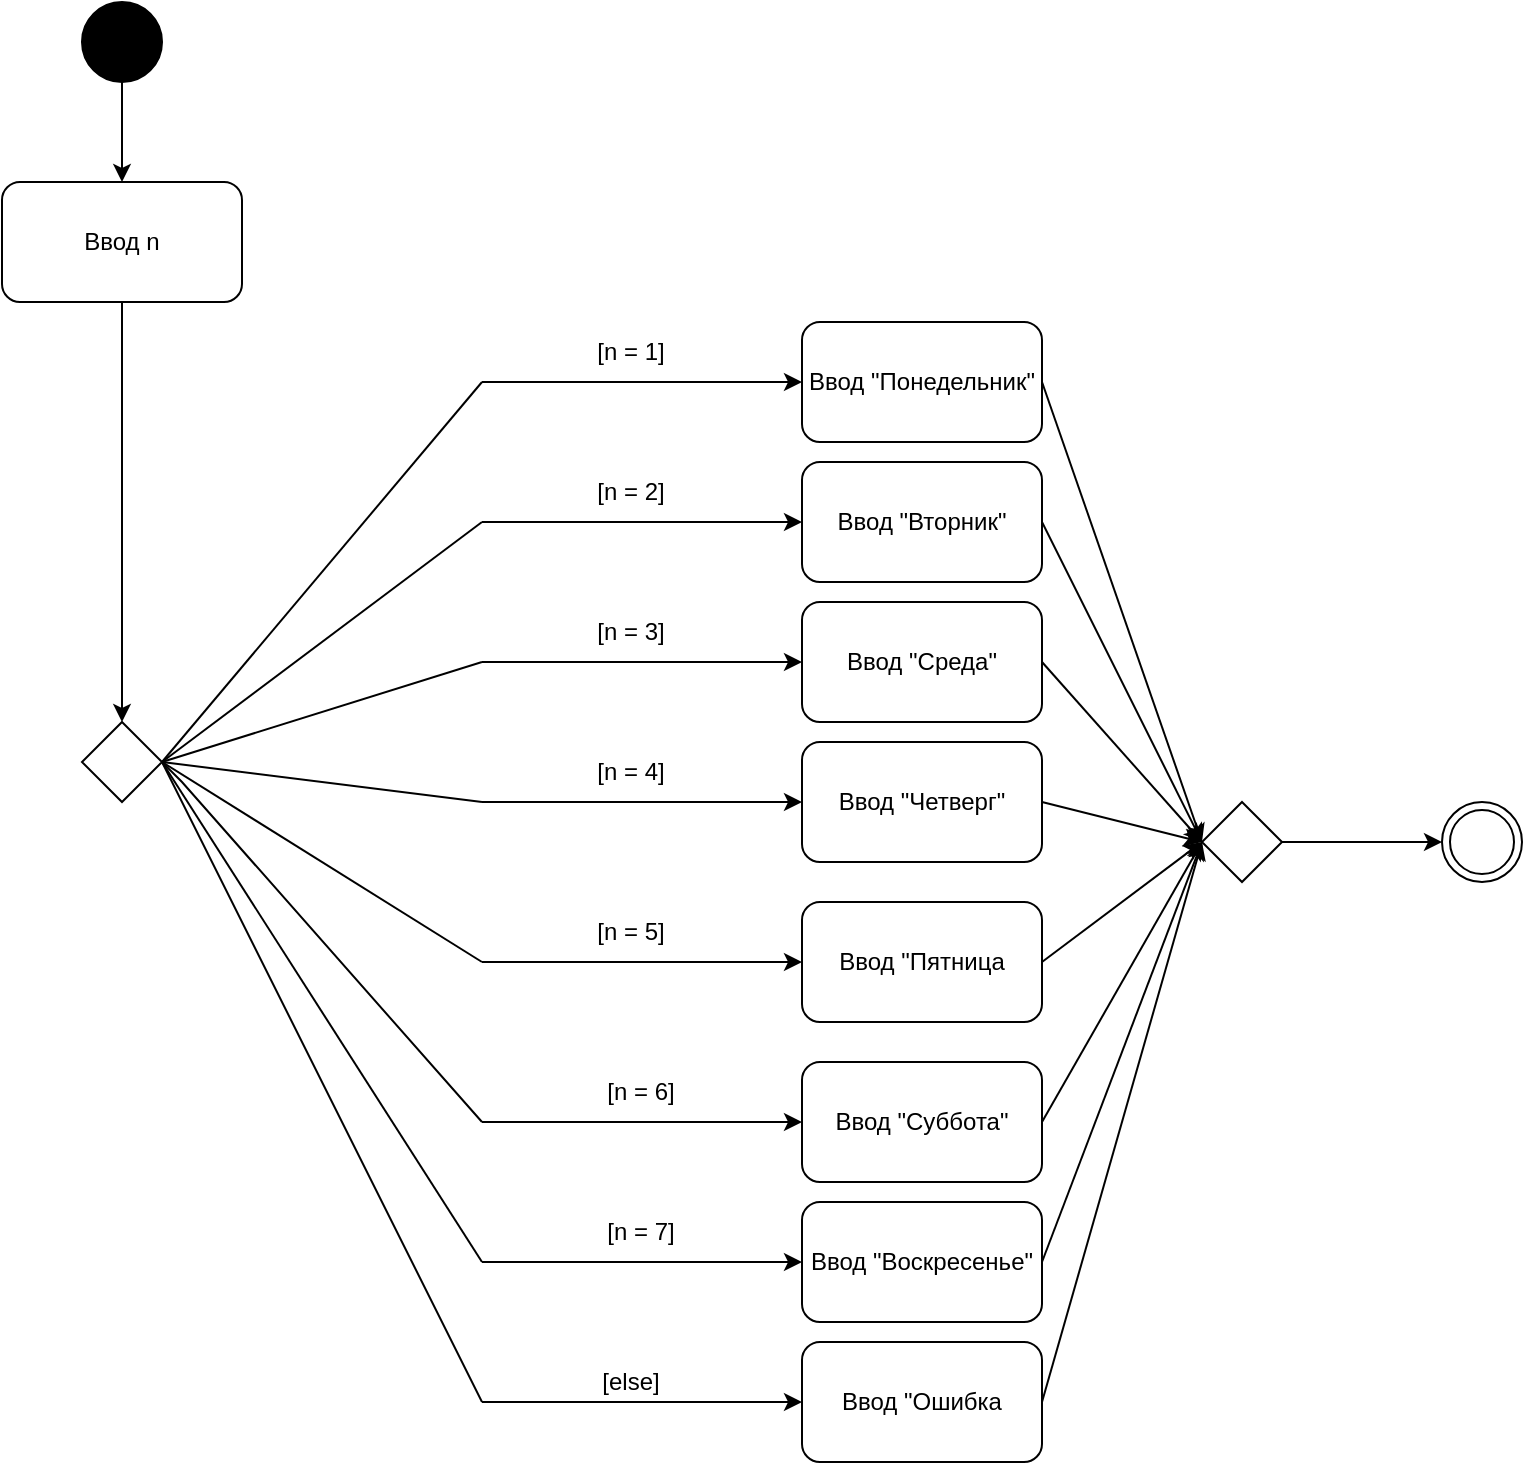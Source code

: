 <mxfile version="20.6.0" type="github">
  <diagram id="C5RBs43oDa-KdzZeNtuy" name="Page-1">
    <mxGraphModel dx="1382" dy="795" grid="1" gridSize="10" guides="1" tooltips="1" connect="1" arrows="1" fold="1" page="1" pageScale="1" pageWidth="827" pageHeight="1169" math="0" shadow="0">
      <root>
        <mxCell id="WIyWlLk6GJQsqaUBKTNV-0" />
        <mxCell id="WIyWlLk6GJQsqaUBKTNV-1" parent="WIyWlLk6GJQsqaUBKTNV-0" />
        <mxCell id="QHLOAkWWS0RoTH0Q9TjD-0" value="" style="ellipse;whiteSpace=wrap;html=1;aspect=fixed;fillColor=#000000;" parent="WIyWlLk6GJQsqaUBKTNV-1" vertex="1">
          <mxGeometry x="160" y="40" width="40" height="40" as="geometry" />
        </mxCell>
        <mxCell id="QHLOAkWWS0RoTH0Q9TjD-1" value="Ввод n" style="rounded=1;whiteSpace=wrap;html=1;fillColor=none;" parent="WIyWlLk6GJQsqaUBKTNV-1" vertex="1">
          <mxGeometry x="120" y="130" width="120" height="60" as="geometry" />
        </mxCell>
        <mxCell id="QHLOAkWWS0RoTH0Q9TjD-2" value="" style="rhombus;whiteSpace=wrap;html=1;fillColor=none;" parent="WIyWlLk6GJQsqaUBKTNV-1" vertex="1">
          <mxGeometry x="160" y="400" width="40" height="40" as="geometry" />
        </mxCell>
        <mxCell id="QHLOAkWWS0RoTH0Q9TjD-3" value="Ввод &quot;Понедельник&quot;" style="rounded=1;whiteSpace=wrap;html=1;fillColor=none;" parent="WIyWlLk6GJQsqaUBKTNV-1" vertex="1">
          <mxGeometry x="520" y="200" width="120" height="60" as="geometry" />
        </mxCell>
        <mxCell id="QHLOAkWWS0RoTH0Q9TjD-4" value="Ввод &quot;Вторник&quot;" style="rounded=1;whiteSpace=wrap;html=1;fillColor=none;" parent="WIyWlLk6GJQsqaUBKTNV-1" vertex="1">
          <mxGeometry x="520" y="270" width="120" height="60" as="geometry" />
        </mxCell>
        <mxCell id="QHLOAkWWS0RoTH0Q9TjD-5" value="Ввод &quot;Среда&quot;" style="rounded=1;whiteSpace=wrap;html=1;fillColor=none;" parent="WIyWlLk6GJQsqaUBKTNV-1" vertex="1">
          <mxGeometry x="520" y="340" width="120" height="60" as="geometry" />
        </mxCell>
        <mxCell id="QHLOAkWWS0RoTH0Q9TjD-6" value="Ввод &quot;Четверг&quot;" style="rounded=1;whiteSpace=wrap;html=1;fillColor=none;" parent="WIyWlLk6GJQsqaUBKTNV-1" vertex="1">
          <mxGeometry x="520" y="410" width="120" height="60" as="geometry" />
        </mxCell>
        <mxCell id="QHLOAkWWS0RoTH0Q9TjD-7" value="Ввод &quot;Пятница" style="rounded=1;whiteSpace=wrap;html=1;fillColor=none;" parent="WIyWlLk6GJQsqaUBKTNV-1" vertex="1">
          <mxGeometry x="520" y="490" width="120" height="60" as="geometry" />
        </mxCell>
        <mxCell id="QHLOAkWWS0RoTH0Q9TjD-8" value="Ввод &quot;Суббота&quot;" style="rounded=1;whiteSpace=wrap;html=1;fillColor=none;" parent="WIyWlLk6GJQsqaUBKTNV-1" vertex="1">
          <mxGeometry x="520" y="570" width="120" height="60" as="geometry" />
        </mxCell>
        <mxCell id="QHLOAkWWS0RoTH0Q9TjD-9" value="Ввод &quot;Воскресенье&quot;" style="rounded=1;whiteSpace=wrap;html=1;fillColor=none;" parent="WIyWlLk6GJQsqaUBKTNV-1" vertex="1">
          <mxGeometry x="520" y="640" width="120" height="60" as="geometry" />
        </mxCell>
        <mxCell id="QHLOAkWWS0RoTH0Q9TjD-10" value="Ввод &quot;Ошибка" style="rounded=1;whiteSpace=wrap;html=1;fillColor=none;" parent="WIyWlLk6GJQsqaUBKTNV-1" vertex="1">
          <mxGeometry x="520" y="710" width="120" height="60" as="geometry" />
        </mxCell>
        <mxCell id="QHLOAkWWS0RoTH0Q9TjD-11" value="" style="endArrow=classic;html=1;rounded=0;exitX=0.5;exitY=1;exitDx=0;exitDy=0;entryX=0.5;entryY=0;entryDx=0;entryDy=0;" parent="WIyWlLk6GJQsqaUBKTNV-1" source="QHLOAkWWS0RoTH0Q9TjD-1" target="QHLOAkWWS0RoTH0Q9TjD-2" edge="1">
          <mxGeometry width="50" height="50" relative="1" as="geometry">
            <mxPoint x="180" y="350" as="sourcePoint" />
            <mxPoint x="230" y="300" as="targetPoint" />
          </mxGeometry>
        </mxCell>
        <mxCell id="QHLOAkWWS0RoTH0Q9TjD-13" value="" style="endArrow=classic;html=1;rounded=0;entryX=0;entryY=0.5;entryDx=0;entryDy=0;" parent="WIyWlLk6GJQsqaUBKTNV-1" target="QHLOAkWWS0RoTH0Q9TjD-3" edge="1">
          <mxGeometry width="50" height="50" relative="1" as="geometry">
            <mxPoint x="360" y="230" as="sourcePoint" />
            <mxPoint x="360" y="380" as="targetPoint" />
          </mxGeometry>
        </mxCell>
        <mxCell id="QHLOAkWWS0RoTH0Q9TjD-14" value="" style="endArrow=classic;html=1;rounded=0;entryX=0;entryY=0.5;entryDx=0;entryDy=0;" parent="WIyWlLk6GJQsqaUBKTNV-1" target="QHLOAkWWS0RoTH0Q9TjD-4" edge="1">
          <mxGeometry width="50" height="50" relative="1" as="geometry">
            <mxPoint x="360" y="300" as="sourcePoint" />
            <mxPoint x="370" y="390" as="targetPoint" />
          </mxGeometry>
        </mxCell>
        <mxCell id="QHLOAkWWS0RoTH0Q9TjD-15" value="" style="endArrow=classic;html=1;rounded=0;entryX=0;entryY=0.5;entryDx=0;entryDy=0;" parent="WIyWlLk6GJQsqaUBKTNV-1" target="QHLOAkWWS0RoTH0Q9TjD-5" edge="1">
          <mxGeometry width="50" height="50" relative="1" as="geometry">
            <mxPoint x="360" y="370" as="sourcePoint" />
            <mxPoint x="380" y="400" as="targetPoint" />
          </mxGeometry>
        </mxCell>
        <mxCell id="QHLOAkWWS0RoTH0Q9TjD-16" value="" style="endArrow=classic;html=1;rounded=0;entryX=0;entryY=0.5;entryDx=0;entryDy=0;" parent="WIyWlLk6GJQsqaUBKTNV-1" target="QHLOAkWWS0RoTH0Q9TjD-6" edge="1">
          <mxGeometry width="50" height="50" relative="1" as="geometry">
            <mxPoint x="360" y="440" as="sourcePoint" />
            <mxPoint x="390" y="410" as="targetPoint" />
          </mxGeometry>
        </mxCell>
        <mxCell id="QHLOAkWWS0RoTH0Q9TjD-17" value="" style="endArrow=classic;html=1;rounded=0;entryX=0;entryY=0.5;entryDx=0;entryDy=0;" parent="WIyWlLk6GJQsqaUBKTNV-1" target="QHLOAkWWS0RoTH0Q9TjD-7" edge="1">
          <mxGeometry width="50" height="50" relative="1" as="geometry">
            <mxPoint x="360" y="520" as="sourcePoint" />
            <mxPoint x="400" y="420" as="targetPoint" />
          </mxGeometry>
        </mxCell>
        <mxCell id="QHLOAkWWS0RoTH0Q9TjD-18" value="" style="endArrow=classic;html=1;rounded=0;entryX=0;entryY=0.5;entryDx=0;entryDy=0;" parent="WIyWlLk6GJQsqaUBKTNV-1" target="QHLOAkWWS0RoTH0Q9TjD-8" edge="1">
          <mxGeometry width="50" height="50" relative="1" as="geometry">
            <mxPoint x="360" y="600" as="sourcePoint" />
            <mxPoint x="410" y="430" as="targetPoint" />
          </mxGeometry>
        </mxCell>
        <mxCell id="QHLOAkWWS0RoTH0Q9TjD-19" value="" style="endArrow=classic;html=1;rounded=0;entryX=0;entryY=0.5;entryDx=0;entryDy=0;" parent="WIyWlLk6GJQsqaUBKTNV-1" target="QHLOAkWWS0RoTH0Q9TjD-9" edge="1">
          <mxGeometry width="50" height="50" relative="1" as="geometry">
            <mxPoint x="360" y="670" as="sourcePoint" />
            <mxPoint x="230" y="500" as="targetPoint" />
          </mxGeometry>
        </mxCell>
        <mxCell id="QHLOAkWWS0RoTH0Q9TjD-20" value="" style="endArrow=classic;html=1;rounded=0;entryX=0;entryY=0.5;entryDx=0;entryDy=0;" parent="WIyWlLk6GJQsqaUBKTNV-1" target="QHLOAkWWS0RoTH0Q9TjD-10" edge="1">
          <mxGeometry width="50" height="50" relative="1" as="geometry">
            <mxPoint x="360" y="740" as="sourcePoint" />
            <mxPoint x="510" y="740" as="targetPoint" />
          </mxGeometry>
        </mxCell>
        <mxCell id="QHLOAkWWS0RoTH0Q9TjD-21" value="[else]" style="text;html=1;align=center;verticalAlign=middle;resizable=0;points=[];autosize=1;strokeColor=none;fillColor=none;" parent="WIyWlLk6GJQsqaUBKTNV-1" vertex="1">
          <mxGeometry x="409" y="715" width="50" height="30" as="geometry" />
        </mxCell>
        <mxCell id="QHLOAkWWS0RoTH0Q9TjD-22" value="[n = 7]" style="text;html=1;align=center;verticalAlign=middle;resizable=0;points=[];autosize=1;strokeColor=none;fillColor=none;" parent="WIyWlLk6GJQsqaUBKTNV-1" vertex="1">
          <mxGeometry x="409" y="640" width="60" height="30" as="geometry" />
        </mxCell>
        <mxCell id="QHLOAkWWS0RoTH0Q9TjD-23" value="[n = 6]" style="text;html=1;align=center;verticalAlign=middle;resizable=0;points=[];autosize=1;strokeColor=none;fillColor=none;" parent="WIyWlLk6GJQsqaUBKTNV-1" vertex="1">
          <mxGeometry x="409" y="570" width="60" height="30" as="geometry" />
        </mxCell>
        <mxCell id="QHLOAkWWS0RoTH0Q9TjD-24" value="[n = 5]" style="text;html=1;align=center;verticalAlign=middle;resizable=0;points=[];autosize=1;strokeColor=none;fillColor=none;" parent="WIyWlLk6GJQsqaUBKTNV-1" vertex="1">
          <mxGeometry x="404" y="490" width="60" height="30" as="geometry" />
        </mxCell>
        <mxCell id="QHLOAkWWS0RoTH0Q9TjD-25" value="[n = 4]" style="text;html=1;align=center;verticalAlign=middle;resizable=0;points=[];autosize=1;strokeColor=none;fillColor=none;" parent="WIyWlLk6GJQsqaUBKTNV-1" vertex="1">
          <mxGeometry x="404" y="410" width="60" height="30" as="geometry" />
        </mxCell>
        <mxCell id="QHLOAkWWS0RoTH0Q9TjD-26" value="[n = 3]" style="text;html=1;align=center;verticalAlign=middle;resizable=0;points=[];autosize=1;strokeColor=none;fillColor=none;" parent="WIyWlLk6GJQsqaUBKTNV-1" vertex="1">
          <mxGeometry x="404" y="340" width="60" height="30" as="geometry" />
        </mxCell>
        <mxCell id="QHLOAkWWS0RoTH0Q9TjD-27" value="[n = 2]" style="text;html=1;align=center;verticalAlign=middle;resizable=0;points=[];autosize=1;strokeColor=none;fillColor=none;" parent="WIyWlLk6GJQsqaUBKTNV-1" vertex="1">
          <mxGeometry x="404" y="270" width="60" height="30" as="geometry" />
        </mxCell>
        <mxCell id="QHLOAkWWS0RoTH0Q9TjD-28" value="[n = 1]" style="text;html=1;align=center;verticalAlign=middle;resizable=0;points=[];autosize=1;strokeColor=none;fillColor=none;" parent="WIyWlLk6GJQsqaUBKTNV-1" vertex="1">
          <mxGeometry x="404" y="200" width="60" height="30" as="geometry" />
        </mxCell>
        <mxCell id="QHLOAkWWS0RoTH0Q9TjD-29" value="" style="endArrow=none;html=1;rounded=0;" parent="WIyWlLk6GJQsqaUBKTNV-1" edge="1">
          <mxGeometry width="50" height="50" relative="1" as="geometry">
            <mxPoint x="200" y="420" as="sourcePoint" />
            <mxPoint x="360" y="230" as="targetPoint" />
          </mxGeometry>
        </mxCell>
        <mxCell id="QHLOAkWWS0RoTH0Q9TjD-30" value="" style="endArrow=none;html=1;rounded=0;exitX=1;exitY=0.5;exitDx=0;exitDy=0;" parent="WIyWlLk6GJQsqaUBKTNV-1" source="QHLOAkWWS0RoTH0Q9TjD-2" edge="1">
          <mxGeometry width="50" height="50" relative="1" as="geometry">
            <mxPoint x="240" y="470" as="sourcePoint" />
            <mxPoint x="360" y="300" as="targetPoint" />
          </mxGeometry>
        </mxCell>
        <mxCell id="QHLOAkWWS0RoTH0Q9TjD-31" value="" style="endArrow=none;html=1;rounded=0;" parent="WIyWlLk6GJQsqaUBKTNV-1" edge="1">
          <mxGeometry width="50" height="50" relative="1" as="geometry">
            <mxPoint x="200" y="420" as="sourcePoint" />
            <mxPoint x="360" y="370" as="targetPoint" />
          </mxGeometry>
        </mxCell>
        <mxCell id="QHLOAkWWS0RoTH0Q9TjD-32" value="" style="endArrow=none;html=1;rounded=0;" parent="WIyWlLk6GJQsqaUBKTNV-1" edge="1">
          <mxGeometry width="50" height="50" relative="1" as="geometry">
            <mxPoint x="200" y="420" as="sourcePoint" />
            <mxPoint x="360" y="440" as="targetPoint" />
          </mxGeometry>
        </mxCell>
        <mxCell id="QHLOAkWWS0RoTH0Q9TjD-33" value="" style="endArrow=none;html=1;rounded=0;" parent="WIyWlLk6GJQsqaUBKTNV-1" edge="1">
          <mxGeometry width="50" height="50" relative="1" as="geometry">
            <mxPoint x="200" y="420" as="sourcePoint" />
            <mxPoint x="360" y="520" as="targetPoint" />
          </mxGeometry>
        </mxCell>
        <mxCell id="QHLOAkWWS0RoTH0Q9TjD-34" value="" style="endArrow=none;html=1;rounded=0;exitX=1;exitY=0.5;exitDx=0;exitDy=0;" parent="WIyWlLk6GJQsqaUBKTNV-1" source="QHLOAkWWS0RoTH0Q9TjD-2" edge="1">
          <mxGeometry width="50" height="50" relative="1" as="geometry">
            <mxPoint x="280" y="510" as="sourcePoint" />
            <mxPoint x="360" y="600" as="targetPoint" />
            <Array as="points">
              <mxPoint x="210" y="430" />
            </Array>
          </mxGeometry>
        </mxCell>
        <mxCell id="QHLOAkWWS0RoTH0Q9TjD-35" value="" style="endArrow=none;html=1;rounded=0;" parent="WIyWlLk6GJQsqaUBKTNV-1" edge="1">
          <mxGeometry width="50" height="50" relative="1" as="geometry">
            <mxPoint x="200" y="420" as="sourcePoint" />
            <mxPoint x="360" y="670" as="targetPoint" />
          </mxGeometry>
        </mxCell>
        <mxCell id="QHLOAkWWS0RoTH0Q9TjD-36" value="" style="endArrow=none;html=1;rounded=0;exitX=1;exitY=0.5;exitDx=0;exitDy=0;" parent="WIyWlLk6GJQsqaUBKTNV-1" source="QHLOAkWWS0RoTH0Q9TjD-2" edge="1">
          <mxGeometry width="50" height="50" relative="1" as="geometry">
            <mxPoint x="300" y="530" as="sourcePoint" />
            <mxPoint x="360" y="740" as="targetPoint" />
          </mxGeometry>
        </mxCell>
        <mxCell id="QHLOAkWWS0RoTH0Q9TjD-37" value="" style="endArrow=classic;html=1;rounded=0;exitX=0.5;exitY=1;exitDx=0;exitDy=0;entryX=0.5;entryY=0;entryDx=0;entryDy=0;" parent="WIyWlLk6GJQsqaUBKTNV-1" source="QHLOAkWWS0RoTH0Q9TjD-0" target="QHLOAkWWS0RoTH0Q9TjD-1" edge="1">
          <mxGeometry width="50" height="50" relative="1" as="geometry">
            <mxPoint x="350" y="330" as="sourcePoint" />
            <mxPoint x="400" y="280" as="targetPoint" />
          </mxGeometry>
        </mxCell>
        <mxCell id="PYRX_RHpukxofCUc-bI9-0" value="" style="rhombus;whiteSpace=wrap;html=1;fillStyle=auto;fillColor=none;" vertex="1" parent="WIyWlLk6GJQsqaUBKTNV-1">
          <mxGeometry x="720" y="440" width="40" height="40" as="geometry" />
        </mxCell>
        <mxCell id="PYRX_RHpukxofCUc-bI9-1" value="" style="endArrow=classic;html=1;rounded=0;exitX=1;exitY=0.5;exitDx=0;exitDy=0;" edge="1" parent="WIyWlLk6GJQsqaUBKTNV-1" source="QHLOAkWWS0RoTH0Q9TjD-4">
          <mxGeometry width="50" height="50" relative="1" as="geometry">
            <mxPoint x="700" y="280" as="sourcePoint" />
            <mxPoint x="720" y="460" as="targetPoint" />
          </mxGeometry>
        </mxCell>
        <mxCell id="PYRX_RHpukxofCUc-bI9-2" value="" style="endArrow=classic;html=1;rounded=0;exitX=1;exitY=0.5;exitDx=0;exitDy=0;entryX=0;entryY=0.5;entryDx=0;entryDy=0;" edge="1" parent="WIyWlLk6GJQsqaUBKTNV-1" source="QHLOAkWWS0RoTH0Q9TjD-3" target="PYRX_RHpukxofCUc-bI9-0">
          <mxGeometry width="50" height="50" relative="1" as="geometry">
            <mxPoint x="650" y="230" as="sourcePoint" />
            <mxPoint x="750" y="230" as="targetPoint" />
          </mxGeometry>
        </mxCell>
        <mxCell id="PYRX_RHpukxofCUc-bI9-3" value="" style="endArrow=classic;html=1;rounded=0;exitX=1;exitY=0.5;exitDx=0;exitDy=0;entryX=0;entryY=0.5;entryDx=0;entryDy=0;" edge="1" parent="WIyWlLk6GJQsqaUBKTNV-1" source="QHLOAkWWS0RoTH0Q9TjD-5" target="PYRX_RHpukxofCUc-bI9-0">
          <mxGeometry width="50" height="50" relative="1" as="geometry">
            <mxPoint x="710" y="290" as="sourcePoint" />
            <mxPoint x="760" y="240" as="targetPoint" />
          </mxGeometry>
        </mxCell>
        <mxCell id="PYRX_RHpukxofCUc-bI9-4" value="" style="endArrow=classic;html=1;rounded=0;exitX=1;exitY=0.5;exitDx=0;exitDy=0;entryX=0;entryY=0.5;entryDx=0;entryDy=0;" edge="1" parent="WIyWlLk6GJQsqaUBKTNV-1" source="QHLOAkWWS0RoTH0Q9TjD-6" target="PYRX_RHpukxofCUc-bI9-0">
          <mxGeometry width="50" height="50" relative="1" as="geometry">
            <mxPoint x="720" y="300" as="sourcePoint" />
            <mxPoint x="770" y="250" as="targetPoint" />
          </mxGeometry>
        </mxCell>
        <mxCell id="PYRX_RHpukxofCUc-bI9-5" value="" style="endArrow=classic;html=1;rounded=0;exitX=1;exitY=0.5;exitDx=0;exitDy=0;" edge="1" parent="WIyWlLk6GJQsqaUBKTNV-1" source="QHLOAkWWS0RoTH0Q9TjD-7">
          <mxGeometry width="50" height="50" relative="1" as="geometry">
            <mxPoint x="730" y="310" as="sourcePoint" />
            <mxPoint x="720" y="460" as="targetPoint" />
          </mxGeometry>
        </mxCell>
        <mxCell id="PYRX_RHpukxofCUc-bI9-6" value="" style="endArrow=classic;html=1;rounded=0;exitX=1;exitY=0.5;exitDx=0;exitDy=0;" edge="1" parent="WIyWlLk6GJQsqaUBKTNV-1" source="QHLOAkWWS0RoTH0Q9TjD-8">
          <mxGeometry width="50" height="50" relative="1" as="geometry">
            <mxPoint x="740" y="320" as="sourcePoint" />
            <mxPoint x="720" y="460" as="targetPoint" />
          </mxGeometry>
        </mxCell>
        <mxCell id="PYRX_RHpukxofCUc-bI9-7" value="" style="endArrow=classic;html=1;rounded=0;exitX=1;exitY=0.5;exitDx=0;exitDy=0;" edge="1" parent="WIyWlLk6GJQsqaUBKTNV-1" source="QHLOAkWWS0RoTH0Q9TjD-9">
          <mxGeometry width="50" height="50" relative="1" as="geometry">
            <mxPoint x="750" y="330" as="sourcePoint" />
            <mxPoint x="720" y="460" as="targetPoint" />
          </mxGeometry>
        </mxCell>
        <mxCell id="PYRX_RHpukxofCUc-bI9-8" value="" style="endArrow=classic;html=1;rounded=0;exitX=1;exitY=0.5;exitDx=0;exitDy=0;entryX=0;entryY=0.5;entryDx=0;entryDy=0;" edge="1" parent="WIyWlLk6GJQsqaUBKTNV-1" source="QHLOAkWWS0RoTH0Q9TjD-10" target="PYRX_RHpukxofCUc-bI9-0">
          <mxGeometry width="50" height="50" relative="1" as="geometry">
            <mxPoint x="760" y="340" as="sourcePoint" />
            <mxPoint x="810" y="290" as="targetPoint" />
          </mxGeometry>
        </mxCell>
        <mxCell id="PYRX_RHpukxofCUc-bI9-10" value="" style="ellipse;shape=doubleEllipse;whiteSpace=wrap;html=1;aspect=fixed;fillStyle=auto;fillColor=none;" vertex="1" parent="WIyWlLk6GJQsqaUBKTNV-1">
          <mxGeometry x="840" y="440" width="40" height="40" as="geometry" />
        </mxCell>
        <mxCell id="PYRX_RHpukxofCUc-bI9-11" value="" style="endArrow=classic;html=1;rounded=0;exitX=1;exitY=0.5;exitDx=0;exitDy=0;entryX=0;entryY=0.5;entryDx=0;entryDy=0;" edge="1" parent="WIyWlLk6GJQsqaUBKTNV-1" source="PYRX_RHpukxofCUc-bI9-0" target="PYRX_RHpukxofCUc-bI9-10">
          <mxGeometry width="50" height="50" relative="1" as="geometry">
            <mxPoint x="780" y="480" as="sourcePoint" />
            <mxPoint x="830" y="430" as="targetPoint" />
          </mxGeometry>
        </mxCell>
      </root>
    </mxGraphModel>
  </diagram>
</mxfile>
